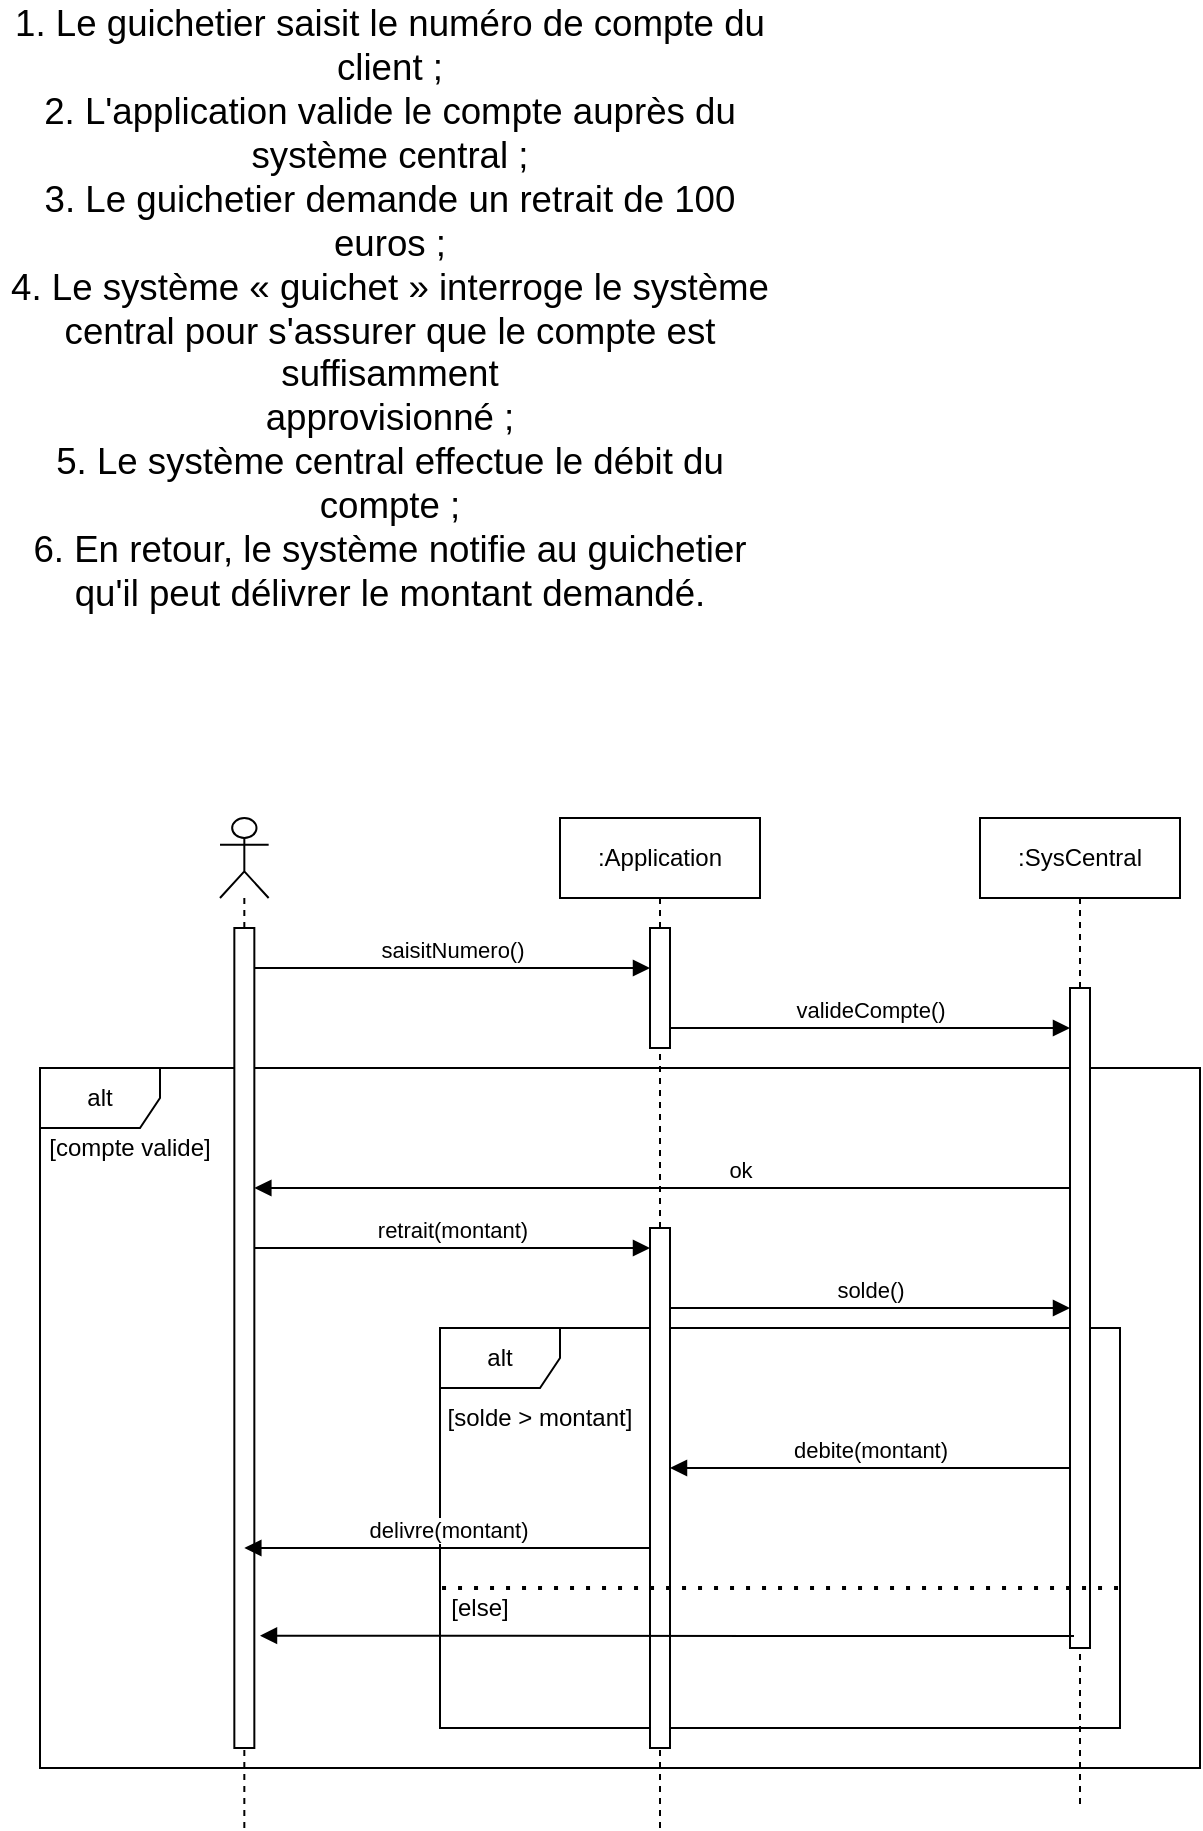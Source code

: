 <mxfile version="15.1.0" type="device"><diagram name="Page-1" id="13e1069c-82ec-6db2-03f1-153e76fe0fe0"><mxGraphModel dx="946" dy="495" grid="1" gridSize="10" guides="1" tooltips="1" connect="1" arrows="1" fold="1" page="1" pageScale="1" pageWidth="1100" pageHeight="850" background="none" math="0" shadow="0"><root><mxCell id="0"/><mxCell id="1" parent="0"/><mxCell id="1yrU3oFFkeLtOfXeH-D0-18" value="alt" style="shape=umlFrame;whiteSpace=wrap;html=1;fillColor=none;" vertex="1" parent="1"><mxGeometry x="50" y="550" width="580" height="350" as="geometry"/></mxCell><mxCell id="1yrU3oFFkeLtOfXeH-D0-33" value="alt" style="shape=umlFrame;whiteSpace=wrap;html=1;fillColor=none;" vertex="1" parent="1"><mxGeometry x="250" y="680" width="340" height="200" as="geometry"/></mxCell><mxCell id="1yrU3oFFkeLtOfXeH-D0-1" value="&lt;span class=&quot;markedContent&quot; id=&quot;page3R_mcid14&quot;&gt;&lt;span style=&quot;left: 117.958px ; top: 990.589px ; font-size: 18.333px ; font-family: sans-serif ; transform: scalex(0.919)&quot; dir=&quot;ltr&quot;&gt;1. Le guichetier saisit le numéro de compte du client ;&lt;/span&gt;&lt;span style=&quot;left: 516.05px ; top: 990.589px ; font-size: 18.333px ; font-family: sans-serif&quot; dir=&quot;ltr&quot;&gt; &lt;/span&gt;&lt;/span&gt;&lt;span class=&quot;markedContent&quot; id=&quot;page3R_mcid15&quot;&gt;&lt;br&gt;&lt;span style=&quot;left: 117.958px ; top: 1028.09px ; font-size: 18.333px ; font-family: sans-serif ; transform: scalex(0.916)&quot; dir=&quot;ltr&quot;&gt;2. L'application valide le compte auprès du système central ;&lt;/span&gt;&lt;span style=&quot;left: 566.917px ; top: 1028.09px ; font-size: 18.333px ; font-family: sans-serif&quot; dir=&quot;ltr&quot;&gt; &lt;/span&gt;&lt;/span&gt;&lt;span class=&quot;markedContent&quot; id=&quot;page3R_mcid16&quot;&gt;&lt;br&gt;&lt;span style=&quot;left: 117.958px ; top: 1065.64px ; font-size: 18.333px ; font-family: sans-serif ; transform: scalex(0.916)&quot; dir=&quot;ltr&quot;&gt;3. Le guichetier demande un retrait de 100 euros ;&lt;/span&gt;&lt;span style=&quot;left: 491.467px ; top: 1065.64px ; font-size: 18.333px ; font-family: sans-serif&quot; dir=&quot;ltr&quot;&gt; &lt;/span&gt;&lt;/span&gt;&lt;span class=&quot;markedContent&quot; id=&quot;page3R_mcid17&quot;&gt;&lt;br&gt;&lt;span style=&quot;left: 117.958px ; top: 1103.14px ; font-size: 18.333px ; font-family: sans-serif ; transform: scalex(0.883)&quot; dir=&quot;ltr&quot;&gt;4. Le système «&lt;/span&gt;&lt;span style=&quot;left: 232.583px ; top: 1103.14px ; font-size: 18.333px ; font-family: sans-serif&quot; dir=&quot;ltr&quot;&gt; &lt;/span&gt;&lt;span style=&quot;left: 236.75px ; top: 1103.14px ; font-size: 18.333px ; font-family: sans-serif ; transform: scalex(0.906)&quot; dir=&quot;ltr&quot;&gt;gu&lt;/span&gt;&lt;span style=&quot;left: 255.133px ; top: 1103.14px ; font-size: 18.333px ; font-family: sans-serif ; transform: scalex(0.954)&quot; dir=&quot;ltr&quot;&gt;ichet&lt;/span&gt;&lt;span style=&quot;left: 292.217px ; top: 1103.14px ; font-size: 18.333px ; font-family: sans-serif&quot; dir=&quot;ltr&quot;&gt; &lt;/span&gt;&lt;span style=&quot;left: 296.383px ; top: 1103.14px ; font-size: 18.333px ; font-family: sans-serif ; transform: scalex(0.922)&quot; dir=&quot;ltr&quot;&gt;» interroge le système central pour s'assurer que le compte est suffisamment &lt;/span&gt;&lt;br&gt;&lt;span style=&quot;left: 117.958px ; top: 1127.31px ; font-size: 18.333px ; font-family: sans-serif ; transform: scalex(0.924)&quot; dir=&quot;ltr&quot;&gt;approvisionné ;&lt;/span&gt;&lt;span style=&quot;left: 233px ; top: 1127.31px ; font-size: 18.333px ; font-family: sans-serif&quot; dir=&quot;ltr&quot;&gt; &lt;/span&gt;&lt;/span&gt;&lt;span class=&quot;markedContent&quot; id=&quot;page3R_mcid18&quot;&gt;&lt;br&gt;&lt;span style=&quot;left: 117.958px ; top: 1164.39px ; font-size: 18.333px ; font-family: sans-serif ; transform: scalex(0.921)&quot; dir=&quot;ltr&quot;&gt;5. Le système central effectue le débit du compte ;&lt;/span&gt;&lt;span style=&quot;left: 495.217px ; top: 1164.39px ; font-size: 18.333px ; font-family: sans-serif&quot; dir=&quot;ltr&quot;&gt; &lt;/span&gt;&lt;/span&gt;&lt;span class=&quot;markedContent&quot; id=&quot;page3R_mcid19&quot;&gt;&lt;br&gt;&lt;span style=&quot;left: 117.958px ; top: 1201.94px ; font-size: 18.333px ; font-family: sans-serif ; transform: scalex(0.932)&quot; dir=&quot;ltr&quot;&gt;6. En retour, le système notifie au guichetier qu'il peut délivrer le montant demandé.&lt;/span&gt;&lt;/span&gt;" style="text;html=1;strokeColor=none;fillColor=none;align=center;verticalAlign=middle;whiteSpace=wrap;rounded=0;" vertex="1" parent="1"><mxGeometry x="30" y="160" width="390" height="20" as="geometry"/></mxCell><mxCell id="1yrU3oFFkeLtOfXeH-D0-4" value="" style="shape=umlLifeline;participant=umlActor;perimeter=lifelinePerimeter;whiteSpace=wrap;html=1;container=1;collapsible=0;recursiveResize=0;verticalAlign=top;spacingTop=36;outlineConnect=0;" vertex="1" parent="1"><mxGeometry x="140" y="425" width="24.33" height="505" as="geometry"/></mxCell><mxCell id="1yrU3oFFkeLtOfXeH-D0-5" value=":Application" style="shape=umlLifeline;perimeter=lifelinePerimeter;whiteSpace=wrap;html=1;container=1;collapsible=0;recursiveResize=0;outlineConnect=0;" vertex="1" parent="1"><mxGeometry x="310" y="425" width="100" height="505" as="geometry"/></mxCell><mxCell id="1yrU3oFFkeLtOfXeH-D0-6" value=":SysCentral" style="shape=umlLifeline;perimeter=lifelinePerimeter;whiteSpace=wrap;html=1;container=1;collapsible=0;recursiveResize=0;outlineConnect=0;" vertex="1" parent="1"><mxGeometry x="520" y="425" width="100" height="495" as="geometry"/></mxCell><mxCell id="1yrU3oFFkeLtOfXeH-D0-7" value="saisitNumero()" style="html=1;verticalAlign=bottom;endArrow=block;" edge="1" parent="1" source="1yrU3oFFkeLtOfXeH-D0-25" target="1yrU3oFFkeLtOfXeH-D0-16"><mxGeometry width="80" relative="1" as="geometry"><mxPoint x="410" y="440" as="sourcePoint"/><mxPoint x="490" y="440" as="targetPoint"/><Array as="points"><mxPoint x="230" y="500"/></Array></mxGeometry></mxCell><mxCell id="1yrU3oFFkeLtOfXeH-D0-8" value="valideCompte()" style="html=1;verticalAlign=bottom;endArrow=block;" edge="1" parent="1" source="1yrU3oFFkeLtOfXeH-D0-16" target="1yrU3oFFkeLtOfXeH-D0-17"><mxGeometry width="80" relative="1" as="geometry"><mxPoint x="460" y="490" as="sourcePoint"/><mxPoint x="540" y="490" as="targetPoint"/><Array as="points"><mxPoint x="430" y="530"/></Array></mxGeometry></mxCell><mxCell id="1yrU3oFFkeLtOfXeH-D0-9" value="&lt;div&gt;ok&lt;/div&gt;" style="html=1;verticalAlign=bottom;endArrow=block;" edge="1" parent="1" source="1yrU3oFFkeLtOfXeH-D0-17" target="1yrU3oFFkeLtOfXeH-D0-25"><mxGeometry x="-0.191" width="80" relative="1" as="geometry"><mxPoint x="550" y="610" as="sourcePoint"/><mxPoint x="590" y="450" as="targetPoint"/><Array as="points"><mxPoint x="440" y="610"/></Array><mxPoint as="offset"/></mxGeometry></mxCell><mxCell id="1yrU3oFFkeLtOfXeH-D0-16" value="" style="html=1;points=[];perimeter=orthogonalPerimeter;" vertex="1" parent="1"><mxGeometry x="355" y="480" width="10" height="60" as="geometry"/></mxCell><mxCell id="1yrU3oFFkeLtOfXeH-D0-17" value="" style="html=1;points=[];perimeter=orthogonalPerimeter;" vertex="1" parent="1"><mxGeometry x="565" y="510" width="10" height="330" as="geometry"/></mxCell><mxCell id="1yrU3oFFkeLtOfXeH-D0-19" value="[compte valide]" style="text;html=1;strokeColor=none;fillColor=none;align=center;verticalAlign=middle;whiteSpace=wrap;rounded=0;" vertex="1" parent="1"><mxGeometry x="50.0" y="580" width="90" height="20" as="geometry"/></mxCell><mxCell id="1yrU3oFFkeLtOfXeH-D0-25" value="" style="html=1;points=[];perimeter=orthogonalPerimeter;" vertex="1" parent="1"><mxGeometry x="147.17" y="480" width="10" height="410" as="geometry"/></mxCell><mxCell id="1yrU3oFFkeLtOfXeH-D0-29" value="" style="html=1;points=[];perimeter=orthogonalPerimeter;" vertex="1" parent="1"><mxGeometry x="355" y="630" width="10" height="260" as="geometry"/></mxCell><mxCell id="1yrU3oFFkeLtOfXeH-D0-30" value="retrait(montant)" style="html=1;verticalAlign=bottom;endArrow=block;" edge="1" parent="1" source="1yrU3oFFkeLtOfXeH-D0-25" target="1yrU3oFFkeLtOfXeH-D0-29"><mxGeometry width="80" relative="1" as="geometry"><mxPoint x="450" y="630" as="sourcePoint"/><mxPoint x="530" y="630" as="targetPoint"/><Array as="points"><mxPoint x="220" y="640"/></Array></mxGeometry></mxCell><mxCell id="1yrU3oFFkeLtOfXeH-D0-32" value="solde()" style="html=1;verticalAlign=bottom;endArrow=block;" edge="1" parent="1" source="1yrU3oFFkeLtOfXeH-D0-29" target="1yrU3oFFkeLtOfXeH-D0-17"><mxGeometry width="80" relative="1" as="geometry"><mxPoint x="380" y="560" as="sourcePoint"/><mxPoint x="460" y="560" as="targetPoint"/><Array as="points"><mxPoint x="420" y="670"/></Array></mxGeometry></mxCell><mxCell id="1yrU3oFFkeLtOfXeH-D0-34" value="[solde &amp;gt; montant]" style="text;html=1;strokeColor=none;fillColor=none;align=center;verticalAlign=middle;whiteSpace=wrap;rounded=0;" vertex="1" parent="1"><mxGeometry x="250" y="715" width="100" height="20" as="geometry"/></mxCell><mxCell id="1yrU3oFFkeLtOfXeH-D0-35" value="debite(montant)" style="html=1;verticalAlign=bottom;endArrow=block;" edge="1" parent="1" source="1yrU3oFFkeLtOfXeH-D0-17" target="1yrU3oFFkeLtOfXeH-D0-29"><mxGeometry width="80" relative="1" as="geometry"><mxPoint x="370" y="640" as="sourcePoint"/><mxPoint x="450" y="640" as="targetPoint"/><Array as="points"><mxPoint x="400" y="750"/></Array></mxGeometry></mxCell><mxCell id="1yrU3oFFkeLtOfXeH-D0-36" value="delivre(montant)" style="html=1;verticalAlign=bottom;endArrow=block;" edge="1" parent="1" source="1yrU3oFFkeLtOfXeH-D0-29" target="1yrU3oFFkeLtOfXeH-D0-4"><mxGeometry width="80" relative="1" as="geometry"><mxPoint x="370" y="680" as="sourcePoint"/><mxPoint x="450" y="680" as="targetPoint"/><Array as="points"><mxPoint x="280" y="790"/></Array></mxGeometry></mxCell><mxCell id="1yrU3oFFkeLtOfXeH-D0-38" value="" style="endArrow=none;dashed=1;html=1;dashPattern=1 3;strokeWidth=2;entryX=1.003;entryY=0.65;entryDx=0;entryDy=0;entryPerimeter=0;exitX=0.003;exitY=0.65;exitDx=0;exitDy=0;exitPerimeter=0;" edge="1" parent="1" source="1yrU3oFFkeLtOfXeH-D0-33" target="1yrU3oFFkeLtOfXeH-D0-33"><mxGeometry width="50" height="50" relative="1" as="geometry"><mxPoint x="340" y="760" as="sourcePoint"/><mxPoint x="390" y="710" as="targetPoint"/></mxGeometry></mxCell><mxCell id="1yrU3oFFkeLtOfXeH-D0-39" value="[else]" style="text;html=1;strokeColor=none;fillColor=none;align=center;verticalAlign=middle;whiteSpace=wrap;rounded=0;" vertex="1" parent="1"><mxGeometry x="250" y="810" width="40" height="20" as="geometry"/></mxCell><mxCell id="1yrU3oFFkeLtOfXeH-D0-40" value="" style="html=1;verticalAlign=bottom;endArrow=block;exitX=0.2;exitY=0.982;exitDx=0;exitDy=0;exitPerimeter=0;entryX=1.283;entryY=0.863;entryDx=0;entryDy=0;entryPerimeter=0;" edge="1" parent="1" source="1yrU3oFFkeLtOfXeH-D0-17" target="1yrU3oFFkeLtOfXeH-D0-25"><mxGeometry width="80" relative="1" as="geometry"><mxPoint x="320" y="740" as="sourcePoint"/><mxPoint x="400" y="740" as="targetPoint"/></mxGeometry></mxCell></root></mxGraphModel></diagram></mxfile>